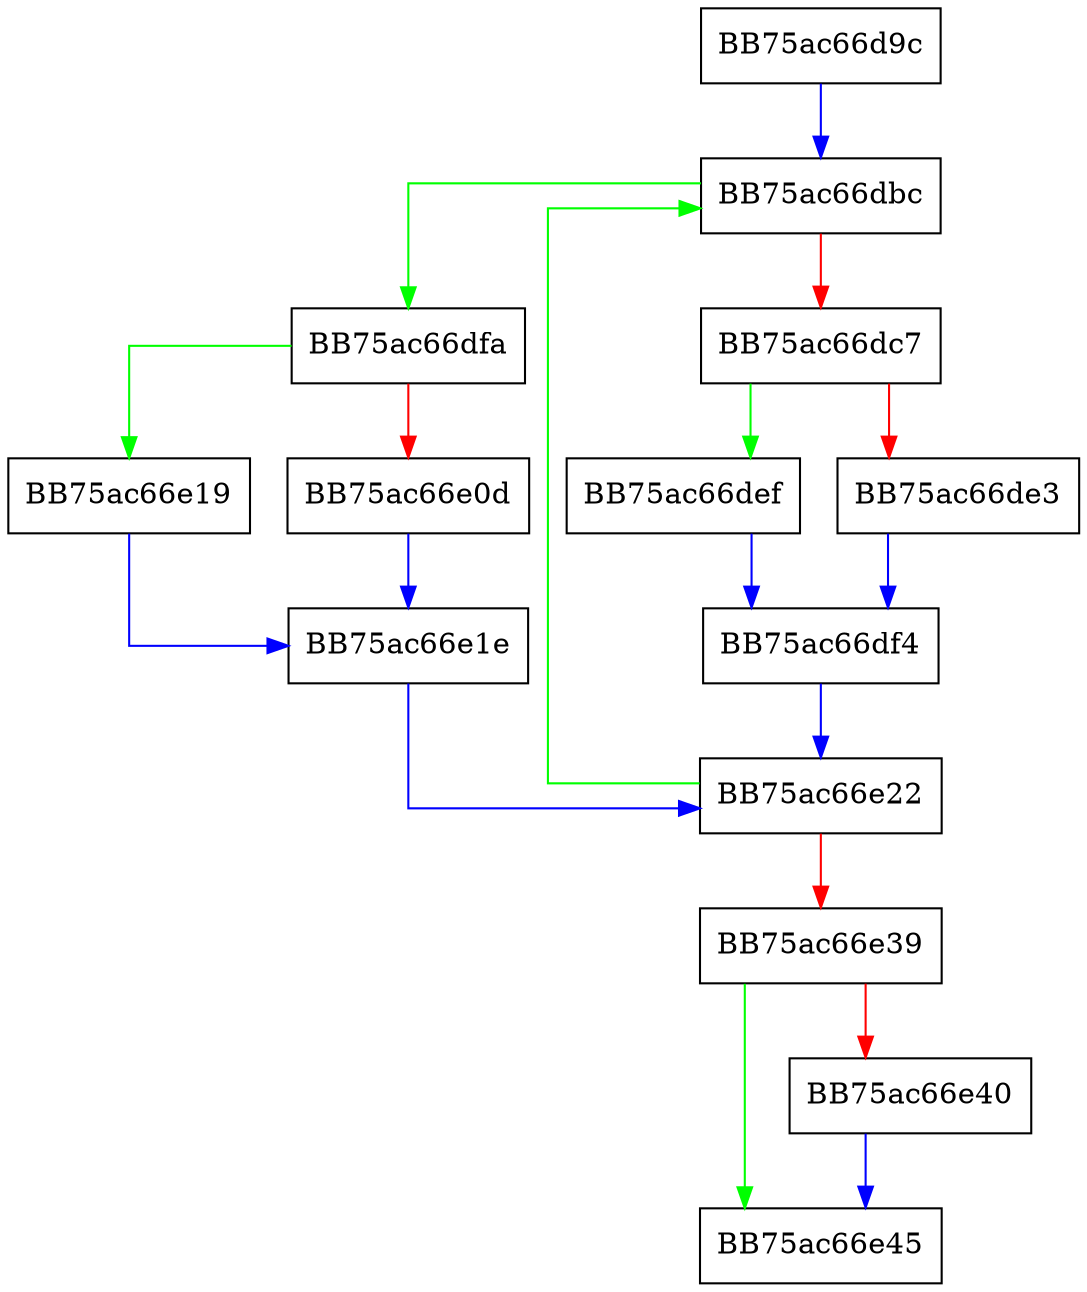 digraph decryptByte {
  node [shape="box"];
  graph [splines=ortho];
  BB75ac66d9c -> BB75ac66dbc [color="blue"];
  BB75ac66dbc -> BB75ac66dfa [color="green"];
  BB75ac66dbc -> BB75ac66dc7 [color="red"];
  BB75ac66dc7 -> BB75ac66def [color="green"];
  BB75ac66dc7 -> BB75ac66de3 [color="red"];
  BB75ac66de3 -> BB75ac66df4 [color="blue"];
  BB75ac66def -> BB75ac66df4 [color="blue"];
  BB75ac66df4 -> BB75ac66e22 [color="blue"];
  BB75ac66dfa -> BB75ac66e19 [color="green"];
  BB75ac66dfa -> BB75ac66e0d [color="red"];
  BB75ac66e0d -> BB75ac66e1e [color="blue"];
  BB75ac66e19 -> BB75ac66e1e [color="blue"];
  BB75ac66e1e -> BB75ac66e22 [color="blue"];
  BB75ac66e22 -> BB75ac66dbc [color="green"];
  BB75ac66e22 -> BB75ac66e39 [color="red"];
  BB75ac66e39 -> BB75ac66e45 [color="green"];
  BB75ac66e39 -> BB75ac66e40 [color="red"];
  BB75ac66e40 -> BB75ac66e45 [color="blue"];
}
